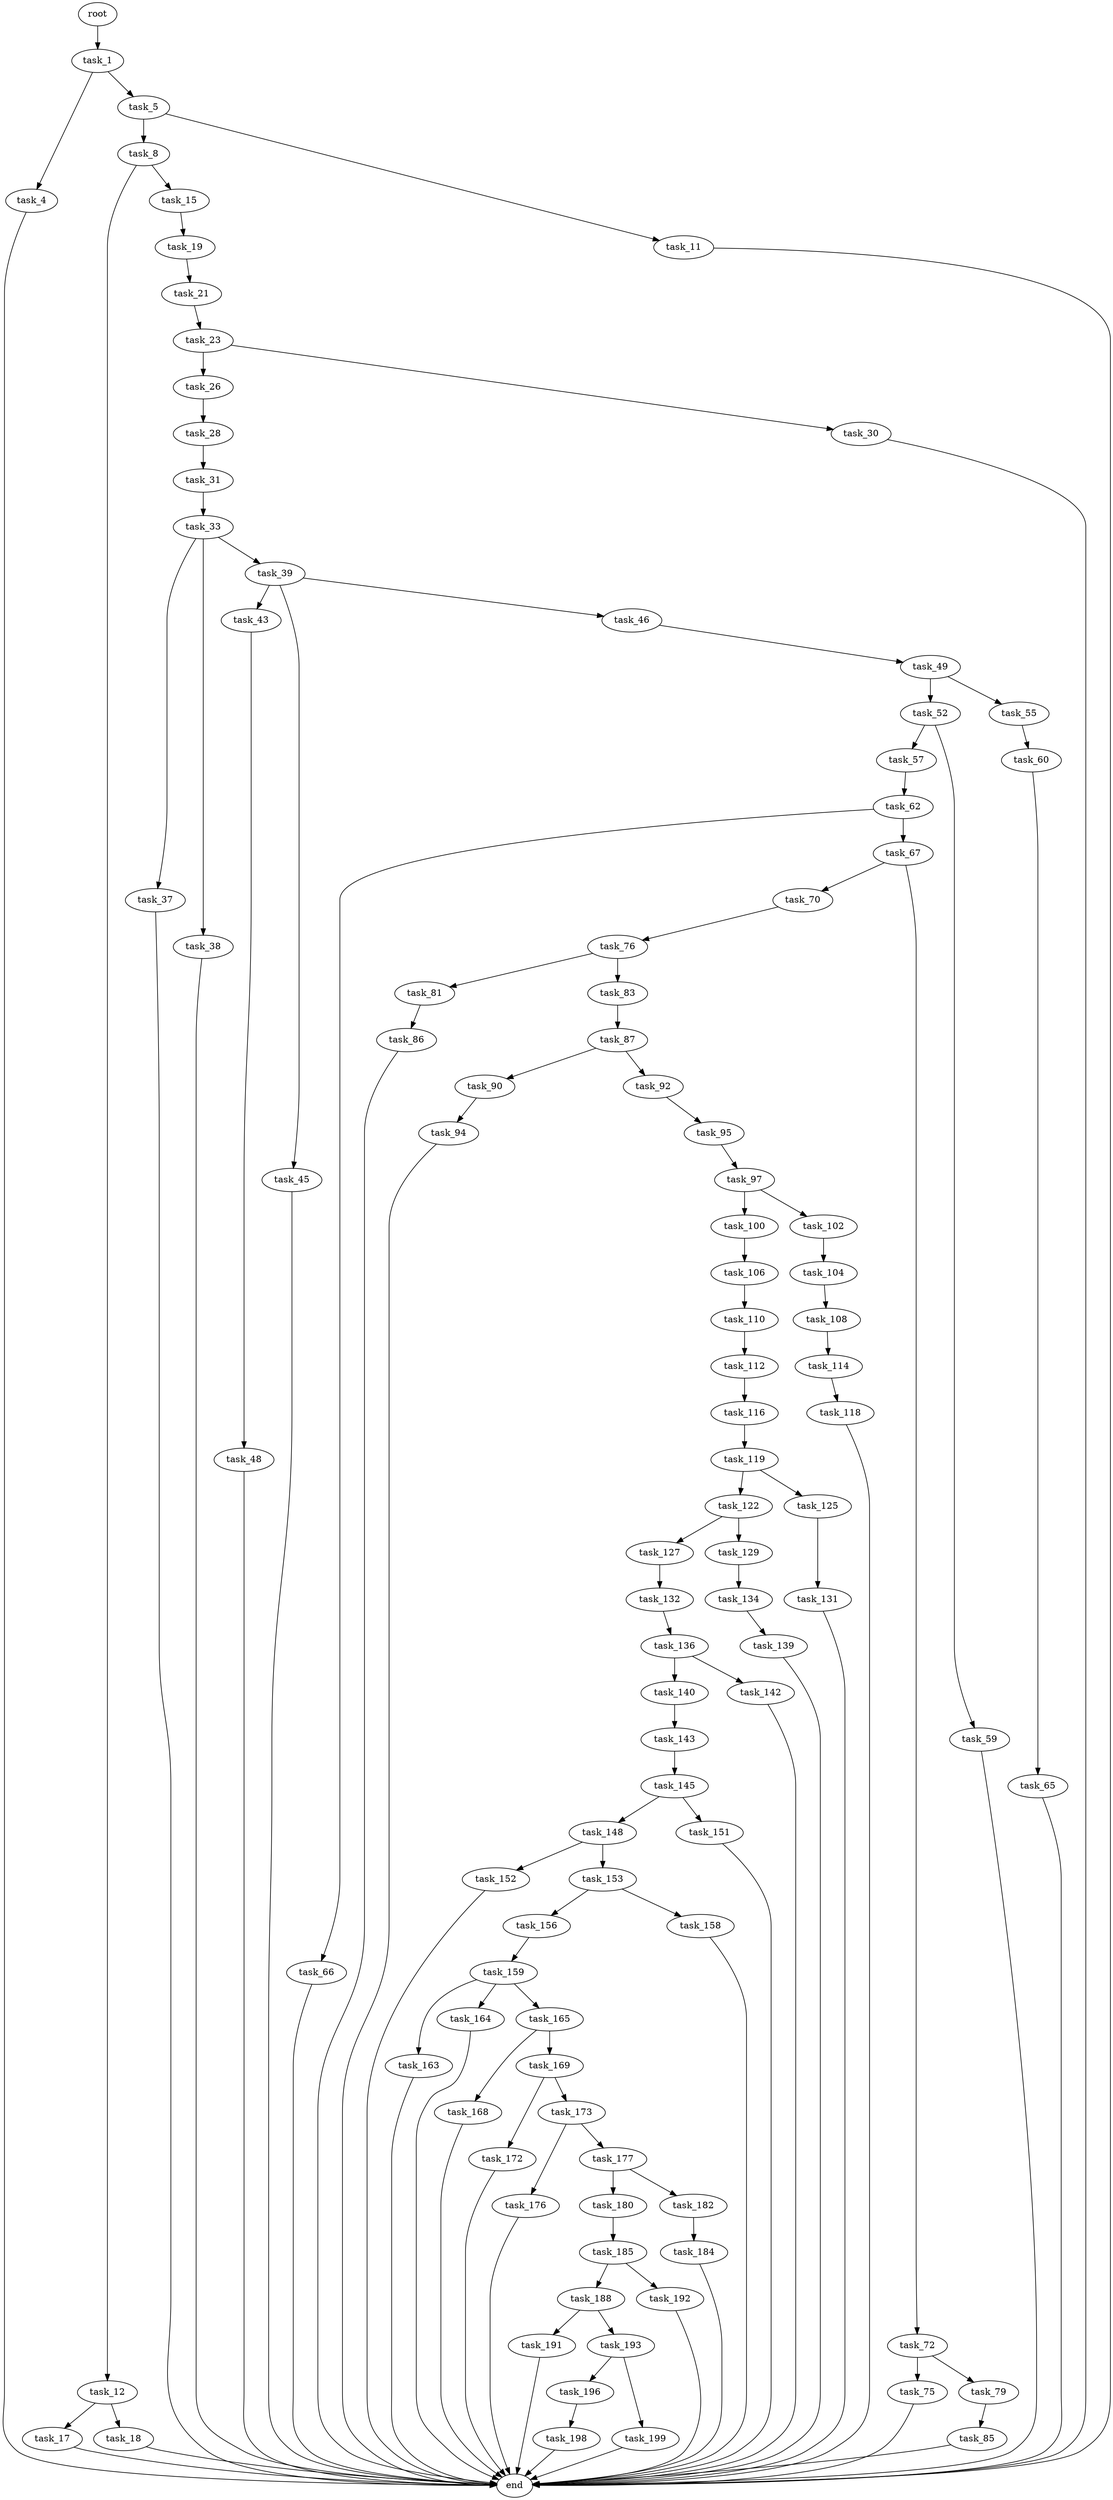 digraph G {
  root [size="0.000000"];
  task_1 [size="43794509649.000000"];
  task_4 [size="34789077420.000000"];
  task_5 [size="846275732.000000"];
  task_8 [size="368293445632.000000"];
  task_11 [size="84057565089.000000"];
  task_12 [size="43822991318.000000"];
  task_15 [size="1357204702250.000000"];
  task_17 [size="13299947798.000000"];
  task_18 [size="134217728000.000000"];
  task_19 [size="441307732865.000000"];
  task_21 [size="28991029248.000000"];
  task_23 [size="13373299216.000000"];
  task_26 [size="347355838547.000000"];
  task_28 [size="767425350174.000000"];
  task_30 [size="2580976992.000000"];
  task_31 [size="8589934592.000000"];
  task_33 [size="368293445632.000000"];
  task_37 [size="37101010275.000000"];
  task_38 [size="28991029248.000000"];
  task_39 [size="28991029248.000000"];
  task_43 [size="2096998113.000000"];
  task_45 [size="298687169889.000000"];
  task_46 [size="69724594603.000000"];
  task_48 [size="368293445632.000000"];
  task_49 [size="557399431551.000000"];
  task_52 [size="388111761583.000000"];
  task_55 [size="231928233984.000000"];
  task_57 [size="15491483587.000000"];
  task_59 [size="13117645714.000000"];
  task_60 [size="15216754832.000000"];
  task_62 [size="1091369335378.000000"];
  task_65 [size="21694860289.000000"];
  task_66 [size="27593710232.000000"];
  task_67 [size="68719476736.000000"];
  task_70 [size="18743517899.000000"];
  task_72 [size="275854505.000000"];
  task_75 [size="549755813888.000000"];
  task_76 [size="865270696072.000000"];
  task_79 [size="434980499542.000000"];
  task_81 [size="68719476736.000000"];
  task_83 [size="4525959685.000000"];
  task_85 [size="367996955.000000"];
  task_86 [size="23124318606.000000"];
  task_87 [size="454703772318.000000"];
  task_90 [size="231928233984.000000"];
  task_92 [size="68719476736.000000"];
  task_94 [size="4471292862.000000"];
  task_95 [size="150088824866.000000"];
  task_97 [size="1868553666.000000"];
  task_100 [size="68719476736.000000"];
  task_102 [size="41797345194.000000"];
  task_104 [size="20011495694.000000"];
  task_106 [size="8589934592.000000"];
  task_108 [size="68719476736.000000"];
  task_110 [size="61076494258.000000"];
  task_112 [size="94932720058.000000"];
  task_114 [size="1073741824000.000000"];
  task_116 [size="549755813888.000000"];
  task_118 [size="8004983840.000000"];
  task_119 [size="435840608042.000000"];
  task_122 [size="18706153509.000000"];
  task_125 [size="9794186518.000000"];
  task_127 [size="368293445632.000000"];
  task_129 [size="8589934592.000000"];
  task_131 [size="76748817541.000000"];
  task_132 [size="782757789696.000000"];
  task_134 [size="496693359067.000000"];
  task_136 [size="265534499703.000000"];
  task_139 [size="577475753244.000000"];
  task_140 [size="3790832029.000000"];
  task_142 [size="255571488652.000000"];
  task_143 [size="456884100744.000000"];
  task_145 [size="1930275547.000000"];
  task_148 [size="1073741824000.000000"];
  task_151 [size="11402015252.000000"];
  task_152 [size="8480672964.000000"];
  task_153 [size="368293445632.000000"];
  task_156 [size="17695946566.000000"];
  task_158 [size="134217728000.000000"];
  task_159 [size="11910703028.000000"];
  task_163 [size="12067358544.000000"];
  task_164 [size="1061125847551.000000"];
  task_165 [size="134217728000.000000"];
  task_168 [size="290966672.000000"];
  task_169 [size="1093185638995.000000"];
  task_172 [size="782757789696.000000"];
  task_173 [size="46441747959.000000"];
  task_176 [size="68719476736.000000"];
  task_177 [size="3881147125.000000"];
  task_180 [size="368293445632.000000"];
  task_182 [size="97394485971.000000"];
  task_184 [size="1073741824000.000000"];
  task_185 [size="14530851980.000000"];
  task_188 [size="134217728000.000000"];
  task_191 [size="13659544336.000000"];
  task_192 [size="188787983669.000000"];
  task_193 [size="727761281534.000000"];
  task_196 [size="9893468020.000000"];
  task_198 [size="1553021803.000000"];
  task_199 [size="231928233984.000000"];
  end [size="0.000000"];

  root -> task_1 [size="1.000000"];
  task_1 -> task_4 [size="134217728.000000"];
  task_1 -> task_5 [size="134217728.000000"];
  task_4 -> end [size="1.000000"];
  task_5 -> task_8 [size="33554432.000000"];
  task_5 -> task_11 [size="33554432.000000"];
  task_8 -> task_12 [size="411041792.000000"];
  task_8 -> task_15 [size="411041792.000000"];
  task_11 -> end [size="1.000000"];
  task_12 -> task_17 [size="134217728.000000"];
  task_12 -> task_18 [size="134217728.000000"];
  task_15 -> task_19 [size="838860800.000000"];
  task_17 -> end [size="1.000000"];
  task_18 -> end [size="1.000000"];
  task_19 -> task_21 [size="301989888.000000"];
  task_21 -> task_23 [size="75497472.000000"];
  task_23 -> task_26 [size="209715200.000000"];
  task_23 -> task_30 [size="209715200.000000"];
  task_26 -> task_28 [size="411041792.000000"];
  task_28 -> task_31 [size="679477248.000000"];
  task_30 -> end [size="1.000000"];
  task_31 -> task_33 [size="33554432.000000"];
  task_33 -> task_37 [size="411041792.000000"];
  task_33 -> task_38 [size="411041792.000000"];
  task_33 -> task_39 [size="411041792.000000"];
  task_37 -> end [size="1.000000"];
  task_38 -> end [size="1.000000"];
  task_39 -> task_43 [size="75497472.000000"];
  task_39 -> task_45 [size="75497472.000000"];
  task_39 -> task_46 [size="75497472.000000"];
  task_43 -> task_48 [size="33554432.000000"];
  task_45 -> end [size="1.000000"];
  task_46 -> task_49 [size="75497472.000000"];
  task_48 -> end [size="1.000000"];
  task_49 -> task_52 [size="679477248.000000"];
  task_49 -> task_55 [size="679477248.000000"];
  task_52 -> task_57 [size="838860800.000000"];
  task_52 -> task_59 [size="838860800.000000"];
  task_55 -> task_60 [size="301989888.000000"];
  task_57 -> task_62 [size="679477248.000000"];
  task_59 -> end [size="1.000000"];
  task_60 -> task_65 [size="679477248.000000"];
  task_62 -> task_66 [size="679477248.000000"];
  task_62 -> task_67 [size="679477248.000000"];
  task_65 -> end [size="1.000000"];
  task_66 -> end [size="1.000000"];
  task_67 -> task_70 [size="134217728.000000"];
  task_67 -> task_72 [size="134217728.000000"];
  task_70 -> task_76 [size="679477248.000000"];
  task_72 -> task_75 [size="33554432.000000"];
  task_72 -> task_79 [size="33554432.000000"];
  task_75 -> end [size="1.000000"];
  task_76 -> task_81 [size="536870912.000000"];
  task_76 -> task_83 [size="536870912.000000"];
  task_79 -> task_85 [size="411041792.000000"];
  task_81 -> task_86 [size="134217728.000000"];
  task_83 -> task_87 [size="75497472.000000"];
  task_85 -> end [size="1.000000"];
  task_86 -> end [size="1.000000"];
  task_87 -> task_90 [size="301989888.000000"];
  task_87 -> task_92 [size="301989888.000000"];
  task_90 -> task_94 [size="301989888.000000"];
  task_92 -> task_95 [size="134217728.000000"];
  task_94 -> end [size="1.000000"];
  task_95 -> task_97 [size="209715200.000000"];
  task_97 -> task_100 [size="75497472.000000"];
  task_97 -> task_102 [size="75497472.000000"];
  task_100 -> task_106 [size="134217728.000000"];
  task_102 -> task_104 [size="679477248.000000"];
  task_104 -> task_108 [size="33554432.000000"];
  task_106 -> task_110 [size="33554432.000000"];
  task_108 -> task_114 [size="134217728.000000"];
  task_110 -> task_112 [size="75497472.000000"];
  task_112 -> task_116 [size="134217728.000000"];
  task_114 -> task_118 [size="838860800.000000"];
  task_116 -> task_119 [size="536870912.000000"];
  task_118 -> end [size="1.000000"];
  task_119 -> task_122 [size="301989888.000000"];
  task_119 -> task_125 [size="301989888.000000"];
  task_122 -> task_127 [size="301989888.000000"];
  task_122 -> task_129 [size="301989888.000000"];
  task_125 -> task_131 [size="301989888.000000"];
  task_127 -> task_132 [size="411041792.000000"];
  task_129 -> task_134 [size="33554432.000000"];
  task_131 -> end [size="1.000000"];
  task_132 -> task_136 [size="679477248.000000"];
  task_134 -> task_139 [size="411041792.000000"];
  task_136 -> task_140 [size="838860800.000000"];
  task_136 -> task_142 [size="838860800.000000"];
  task_139 -> end [size="1.000000"];
  task_140 -> task_143 [size="75497472.000000"];
  task_142 -> end [size="1.000000"];
  task_143 -> task_145 [size="536870912.000000"];
  task_145 -> task_148 [size="33554432.000000"];
  task_145 -> task_151 [size="33554432.000000"];
  task_148 -> task_152 [size="838860800.000000"];
  task_148 -> task_153 [size="838860800.000000"];
  task_151 -> end [size="1.000000"];
  task_152 -> end [size="1.000000"];
  task_153 -> task_156 [size="411041792.000000"];
  task_153 -> task_158 [size="411041792.000000"];
  task_156 -> task_159 [size="536870912.000000"];
  task_158 -> end [size="1.000000"];
  task_159 -> task_163 [size="411041792.000000"];
  task_159 -> task_164 [size="411041792.000000"];
  task_159 -> task_165 [size="411041792.000000"];
  task_163 -> end [size="1.000000"];
  task_164 -> end [size="1.000000"];
  task_165 -> task_168 [size="209715200.000000"];
  task_165 -> task_169 [size="209715200.000000"];
  task_168 -> end [size="1.000000"];
  task_169 -> task_172 [size="679477248.000000"];
  task_169 -> task_173 [size="679477248.000000"];
  task_172 -> end [size="1.000000"];
  task_173 -> task_176 [size="134217728.000000"];
  task_173 -> task_177 [size="134217728.000000"];
  task_176 -> end [size="1.000000"];
  task_177 -> task_180 [size="75497472.000000"];
  task_177 -> task_182 [size="75497472.000000"];
  task_180 -> task_185 [size="411041792.000000"];
  task_182 -> task_184 [size="209715200.000000"];
  task_184 -> end [size="1.000000"];
  task_185 -> task_188 [size="536870912.000000"];
  task_185 -> task_192 [size="536870912.000000"];
  task_188 -> task_191 [size="209715200.000000"];
  task_188 -> task_193 [size="209715200.000000"];
  task_191 -> end [size="1.000000"];
  task_192 -> end [size="1.000000"];
  task_193 -> task_196 [size="536870912.000000"];
  task_193 -> task_199 [size="536870912.000000"];
  task_196 -> task_198 [size="209715200.000000"];
  task_198 -> end [size="1.000000"];
  task_199 -> end [size="1.000000"];
}
